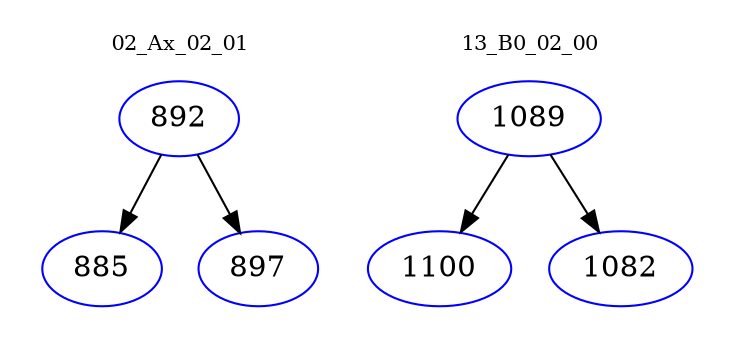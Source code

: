 digraph{
subgraph cluster_0 {
color = white
label = "02_Ax_02_01";
fontsize=10;
T0_892 [label="892", color="blue"]
T0_892 -> T0_885 [color="black"]
T0_885 [label="885", color="blue"]
T0_892 -> T0_897 [color="black"]
T0_897 [label="897", color="blue"]
}
subgraph cluster_1 {
color = white
label = "13_B0_02_00";
fontsize=10;
T1_1089 [label="1089", color="blue"]
T1_1089 -> T1_1100 [color="black"]
T1_1100 [label="1100", color="blue"]
T1_1089 -> T1_1082 [color="black"]
T1_1082 [label="1082", color="blue"]
}
}
